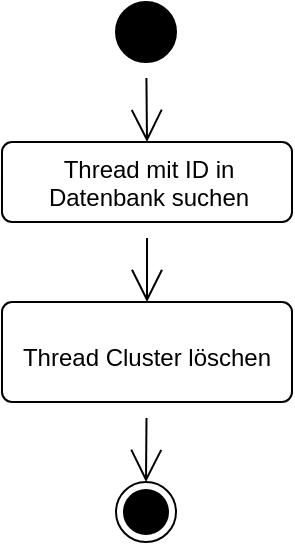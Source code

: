 <mxfile>
    <diagram id="be74R7oDB_98Bqvenuqg" name="Page-1">
        <mxGraphModel dx="1136" dy="634" grid="1" gridSize="10" guides="1" tooltips="1" connect="1" arrows="1" fold="1" page="1" pageScale="1" pageWidth="850" pageHeight="1100" math="0" shadow="0">
            <root>
                <mxCell id="0"/>
                <mxCell id="1" parent="0"/>
                <mxCell id="4" style="edgeStyle=none;curved=1;rounded=0;orthogonalLoop=1;jettySize=auto;html=1;entryX=0.5;entryY=0;entryDx=0;entryDy=0;endArrow=open;startSize=14;endSize=14;sourcePerimeterSpacing=8;targetPerimeterSpacing=8;" edge="1" parent="1" source="2" target="3">
                    <mxGeometry relative="1" as="geometry"/>
                </mxCell>
                <mxCell id="2" value="" style="ellipse;fillColor=strokeColor;" vertex="1" parent="1">
                    <mxGeometry x="410" y="90" width="30" height="30" as="geometry"/>
                </mxCell>
                <mxCell id="7" style="edgeStyle=none;curved=1;rounded=0;orthogonalLoop=1;jettySize=auto;html=1;entryX=0.5;entryY=0;entryDx=0;entryDy=0;endArrow=open;startSize=14;endSize=14;sourcePerimeterSpacing=8;targetPerimeterSpacing=8;" edge="1" parent="1" source="3" target="6">
                    <mxGeometry relative="1" as="geometry"/>
                </mxCell>
                <mxCell id="3" value="Thread mit ID in &lt;br&gt;Datenbank suchen" style="html=1;align=center;verticalAlign=top;rounded=1;absoluteArcSize=1;arcSize=10;dashed=0;" vertex="1" parent="1">
                    <mxGeometry x="353" y="160" width="145" height="40" as="geometry"/>
                </mxCell>
                <mxCell id="9" style="edgeStyle=none;curved=1;rounded=0;orthogonalLoop=1;jettySize=auto;html=1;entryX=0.5;entryY=0;entryDx=0;entryDy=0;endArrow=open;startSize=14;endSize=14;sourcePerimeterSpacing=8;targetPerimeterSpacing=8;" edge="1" parent="1" source="6" target="8">
                    <mxGeometry relative="1" as="geometry"/>
                </mxCell>
                <mxCell id="6" value="&lt;br&gt;Thread Cluster löschen" style="whiteSpace=wrap;html=1;verticalAlign=top;fillColor=rgb(255, 255, 255);rounded=1;arcSize=10;dashed=0;" vertex="1" parent="1">
                    <mxGeometry x="353" y="240" width="145" height="50" as="geometry"/>
                </mxCell>
                <mxCell id="8" value="" style="ellipse;html=1;shape=endState;fillColor=strokeColor;" vertex="1" parent="1">
                    <mxGeometry x="410" y="330" width="30" height="30" as="geometry"/>
                </mxCell>
            </root>
        </mxGraphModel>
    </diagram>
</mxfile>